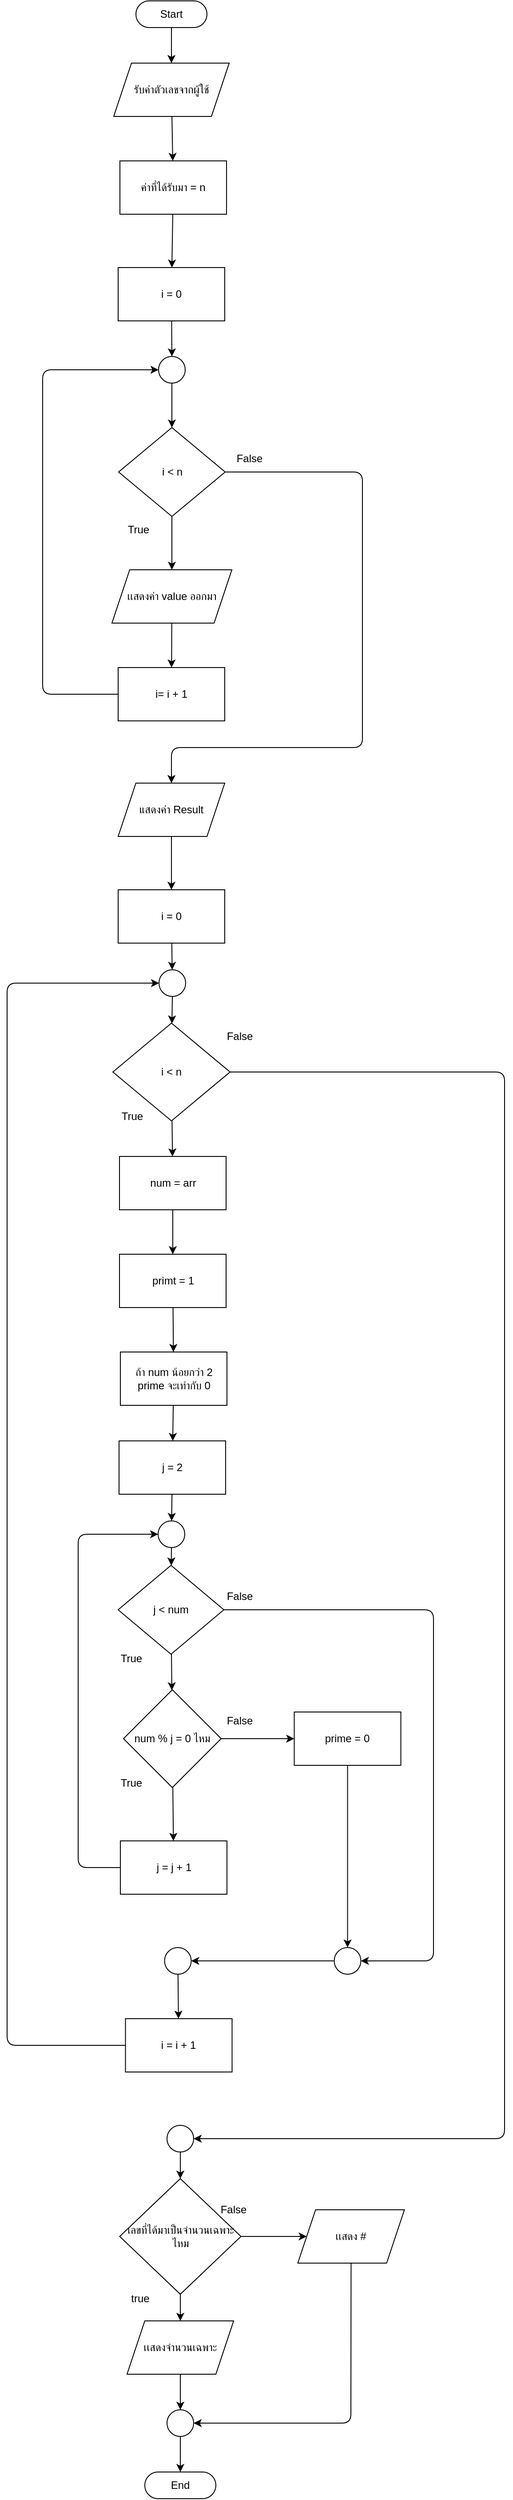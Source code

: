 <mxfile>
    <diagram id="tNrk7NHm4UgJA7SyPrZF" name="Page-1">
        <mxGraphModel dx="797" dy="587" grid="1" gridSize="10" guides="1" tooltips="1" connect="1" arrows="1" fold="1" page="1" pageScale="1" pageWidth="850" pageHeight="1100" math="0" shadow="0">
            <root>
                <mxCell id="0"/>
                <mxCell id="1" parent="0"/>
                <mxCell id="34" value="" style="edgeStyle=none;html=1;" edge="1" parent="1" source="2" target="4">
                    <mxGeometry relative="1" as="geometry"/>
                </mxCell>
                <mxCell id="2" value="Start" style="html=1;dashed=0;whiteSpace=wrap;shape=mxgraph.dfd.start" parent="1" vertex="1">
                    <mxGeometry x="385" y="10" width="80" height="30" as="geometry"/>
                </mxCell>
                <mxCell id="3" value="End" style="html=1;dashed=0;whiteSpace=wrap;shape=mxgraph.dfd.start" parent="1" vertex="1">
                    <mxGeometry x="395" y="2790" width="80" height="30" as="geometry"/>
                </mxCell>
                <mxCell id="35" value="" style="edgeStyle=none;html=1;" edge="1" parent="1" source="4" target="5">
                    <mxGeometry relative="1" as="geometry"/>
                </mxCell>
                <mxCell id="4" value="รับค่าตัวเลขจากผู้ใช้" style="shape=parallelogram;perimeter=parallelogramPerimeter;whiteSpace=wrap;html=1;fixedSize=1;" parent="1" vertex="1">
                    <mxGeometry x="360" y="80" width="130" height="60" as="geometry"/>
                </mxCell>
                <mxCell id="36" value="" style="edgeStyle=none;html=1;" edge="1" parent="1" source="5" target="6">
                    <mxGeometry relative="1" as="geometry"/>
                </mxCell>
                <mxCell id="5" value="ค่าที่ได้รับมา = n" style="rounded=0;whiteSpace=wrap;html=1;" parent="1" vertex="1">
                    <mxGeometry x="367" y="190" width="120" height="60" as="geometry"/>
                </mxCell>
                <mxCell id="40" style="edgeStyle=none;html=1;entryX=0.5;entryY=0;entryDx=0;entryDy=0;" edge="1" parent="1" source="6" target="38">
                    <mxGeometry relative="1" as="geometry"/>
                </mxCell>
                <mxCell id="6" value="i = 0" style="rounded=0;whiteSpace=wrap;html=1;" parent="1" vertex="1">
                    <mxGeometry x="365" y="310" width="120" height="60" as="geometry"/>
                </mxCell>
                <mxCell id="42" value="" style="edgeStyle=none;html=1;" edge="1" parent="1" source="7" target="10">
                    <mxGeometry relative="1" as="geometry"/>
                </mxCell>
                <mxCell id="49" style="edgeStyle=none;html=1;entryX=0.5;entryY=0;entryDx=0;entryDy=0;" edge="1" parent="1" source="7" target="11">
                    <mxGeometry relative="1" as="geometry">
                        <mxPoint x="640" y="850" as="targetPoint"/>
                        <Array as="points">
                            <mxPoint x="640" y="540"/>
                            <mxPoint x="640" y="850"/>
                            <mxPoint x="425" y="850"/>
                        </Array>
                    </mxGeometry>
                </mxCell>
                <mxCell id="7" value="i &amp;lt; n" style="rhombus;whiteSpace=wrap;html=1;" parent="1" vertex="1">
                    <mxGeometry x="365.5" y="490" width="120" height="100" as="geometry"/>
                </mxCell>
                <mxCell id="45" style="edgeStyle=none;html=1;entryX=0;entryY=0.5;entryDx=0;entryDy=0;" edge="1" parent="1" source="8" target="38">
                    <mxGeometry relative="1" as="geometry">
                        <Array as="points">
                            <mxPoint x="280" y="790"/>
                            <mxPoint x="280" y="600"/>
                            <mxPoint x="280" y="425"/>
                        </Array>
                    </mxGeometry>
                </mxCell>
                <mxCell id="8" value="i= i + 1" style="rounded=0;whiteSpace=wrap;html=1;" parent="1" vertex="1">
                    <mxGeometry x="365" y="760" width="120" height="60" as="geometry"/>
                </mxCell>
                <mxCell id="43" value="" style="edgeStyle=none;html=1;" edge="1" parent="1" source="10" target="8">
                    <mxGeometry relative="1" as="geometry"/>
                </mxCell>
                <mxCell id="10" value="&lt;span style=&quot;color: rgb(0, 0, 0);&quot;&gt;เเสดงค่า value ออกมา&lt;/span&gt;" style="shape=parallelogram;perimeter=parallelogramPerimeter;whiteSpace=wrap;html=1;fixedSize=1;" parent="1" vertex="1">
                    <mxGeometry x="358" y="650" width="135" height="60" as="geometry"/>
                </mxCell>
                <mxCell id="52" value="" style="edgeStyle=none;html=1;" edge="1" parent="1" source="11" target="12">
                    <mxGeometry relative="1" as="geometry"/>
                </mxCell>
                <mxCell id="11" value="แสดงค่า Result" style="shape=parallelogram;perimeter=parallelogramPerimeter;whiteSpace=wrap;html=1;fixedSize=1;" parent="1" vertex="1">
                    <mxGeometry x="365" y="890" width="120" height="60" as="geometry"/>
                </mxCell>
                <mxCell id="89" value="" style="edgeStyle=none;html=1;" edge="1" parent="1" source="12" target="54">
                    <mxGeometry relative="1" as="geometry"/>
                </mxCell>
                <mxCell id="12" value="i = 0" style="rounded=0;whiteSpace=wrap;html=1;" parent="1" vertex="1">
                    <mxGeometry x="365" y="1010" width="120" height="60" as="geometry"/>
                </mxCell>
                <mxCell id="91" value="" style="edgeStyle=none;html=1;" edge="1" parent="1" source="13" target="16">
                    <mxGeometry relative="1" as="geometry"/>
                </mxCell>
                <mxCell id="96" style="edgeStyle=none;html=1;entryX=1;entryY=0.5;entryDx=0;entryDy=0;" edge="1" parent="1" source="13" target="97">
                    <mxGeometry relative="1" as="geometry">
                        <mxPoint x="800" y="2370" as="targetPoint"/>
                        <Array as="points">
                            <mxPoint x="800" y="1215"/>
                            <mxPoint x="800" y="2415"/>
                        </Array>
                    </mxGeometry>
                </mxCell>
                <mxCell id="13" value="i &amp;lt; n" style="rhombus;whiteSpace=wrap;html=1;" parent="1" vertex="1">
                    <mxGeometry x="359" y="1160" width="132" height="110" as="geometry"/>
                </mxCell>
                <mxCell id="93" style="edgeStyle=none;html=1;entryX=0;entryY=0.5;entryDx=0;entryDy=0;" edge="1" parent="1" source="15" target="54">
                    <mxGeometry relative="1" as="geometry">
                        <mxPoint x="240" y="1120" as="targetPoint"/>
                        <Array as="points">
                            <mxPoint x="240" y="2310"/>
                            <mxPoint x="240" y="1115"/>
                        </Array>
                    </mxGeometry>
                </mxCell>
                <mxCell id="15" value="i = i + 1" style="rounded=0;whiteSpace=wrap;html=1;" parent="1" vertex="1">
                    <mxGeometry x="373.25" y="2280" width="120" height="60" as="geometry"/>
                </mxCell>
                <mxCell id="58" value="" style="edgeStyle=none;html=1;" edge="1" parent="1" source="16" target="17">
                    <mxGeometry relative="1" as="geometry"/>
                </mxCell>
                <mxCell id="16" value="num = arr" style="rounded=0;whiteSpace=wrap;html=1;" parent="1" vertex="1">
                    <mxGeometry x="366.5" y="1310" width="120" height="60" as="geometry"/>
                </mxCell>
                <mxCell id="59" value="" style="edgeStyle=none;html=1;" edge="1" parent="1" source="17" target="24">
                    <mxGeometry relative="1" as="geometry"/>
                </mxCell>
                <mxCell id="17" value="primt = 1" style="rounded=0;whiteSpace=wrap;html=1;" parent="1" vertex="1">
                    <mxGeometry x="366.5" y="1420" width="120" height="60" as="geometry"/>
                </mxCell>
                <mxCell id="75" value="" style="edgeStyle=none;html=1;" edge="1" parent="1" source="18" target="73">
                    <mxGeometry relative="1" as="geometry"/>
                </mxCell>
                <mxCell id="18" value="j = 2" style="rounded=0;whiteSpace=wrap;html=1;" parent="1" vertex="1">
                    <mxGeometry x="366" y="1630" width="120" height="60" as="geometry"/>
                </mxCell>
                <mxCell id="74" style="edgeStyle=none;html=1;entryX=0;entryY=0.5;entryDx=0;entryDy=0;" edge="1" parent="1" source="19" target="73">
                    <mxGeometry relative="1" as="geometry">
                        <Array as="points">
                            <mxPoint x="320" y="2110"/>
                            <mxPoint x="320" y="1910"/>
                            <mxPoint x="320" y="1735"/>
                        </Array>
                    </mxGeometry>
                </mxCell>
                <mxCell id="19" value="j = j + 1" style="rounded=0;whiteSpace=wrap;html=1;" parent="1" vertex="1">
                    <mxGeometry x="367.5" y="2080" width="120" height="60" as="geometry"/>
                </mxCell>
                <mxCell id="63" value="" style="edgeStyle=none;html=1;" edge="1" parent="1" source="21" target="22">
                    <mxGeometry relative="1" as="geometry"/>
                </mxCell>
                <mxCell id="70" style="edgeStyle=none;html=1;entryX=1;entryY=0.5;entryDx=0;entryDy=0;" edge="1" parent="1" source="21" target="69">
                    <mxGeometry relative="1" as="geometry">
                        <Array as="points">
                            <mxPoint x="720" y="1820"/>
                            <mxPoint x="720" y="2215"/>
                        </Array>
                    </mxGeometry>
                </mxCell>
                <mxCell id="21" value="j &amp;lt; num" style="rhombus;whiteSpace=wrap;html=1;" parent="1" vertex="1">
                    <mxGeometry x="365" y="1770" width="119" height="100" as="geometry"/>
                </mxCell>
                <mxCell id="66" value="" style="edgeStyle=none;html=1;" edge="1" parent="1" source="22" target="26">
                    <mxGeometry relative="1" as="geometry"/>
                </mxCell>
                <mxCell id="67" value="" style="edgeStyle=none;html=1;" edge="1" parent="1" source="22" target="19">
                    <mxGeometry relative="1" as="geometry"/>
                </mxCell>
                <mxCell id="22" value="&lt;span style=&quot;color: rgb(0, 0, 0);&quot;&gt;num % j = 0 ไหม&lt;/span&gt;" style="rhombus;whiteSpace=wrap;html=1;" parent="1" vertex="1">
                    <mxGeometry x="371" y="1910" width="110" height="110" as="geometry"/>
                </mxCell>
                <mxCell id="61" value="" style="edgeStyle=none;html=1;" edge="1" parent="1" source="24" target="18">
                    <mxGeometry relative="1" as="geometry"/>
                </mxCell>
                <mxCell id="24" value="ถ้า num น้อยกว่า 2 prime จะเท่ากับ 0" style="rounded=0;whiteSpace=wrap;html=1;" vertex="1" parent="1">
                    <mxGeometry x="367.5" y="1530" width="120" height="60" as="geometry"/>
                </mxCell>
                <mxCell id="71" style="edgeStyle=none;html=1;entryX=0.5;entryY=0;entryDx=0;entryDy=0;" edge="1" parent="1" source="26" target="69">
                    <mxGeometry relative="1" as="geometry"/>
                </mxCell>
                <mxCell id="26" value="prime = 0" style="rounded=0;whiteSpace=wrap;html=1;" vertex="1" parent="1">
                    <mxGeometry x="563.25" y="1935" width="120" height="60" as="geometry"/>
                </mxCell>
                <mxCell id="78" value="" style="edgeStyle=none;html=1;" edge="1" parent="1" source="29" target="31">
                    <mxGeometry relative="1" as="geometry"/>
                </mxCell>
                <mxCell id="79" value="" style="edgeStyle=none;html=1;" edge="1" parent="1" source="29" target="30">
                    <mxGeometry relative="1" as="geometry"/>
                </mxCell>
                <mxCell id="29" value="เลขที่ได้มาเป็นจำนวนเฉพาะไหม" style="rhombus;whiteSpace=wrap;html=1;" vertex="1" parent="1">
                    <mxGeometry x="366.75" y="2460" width="136.5" height="130" as="geometry"/>
                </mxCell>
                <mxCell id="33" value="" style="edgeStyle=none;html=1;" edge="1" parent="1" source="30" target="32">
                    <mxGeometry relative="1" as="geometry"/>
                </mxCell>
                <mxCell id="30" value="เเสดงจำนวนเฉพาะ" style="shape=parallelogram;perimeter=parallelogramPerimeter;whiteSpace=wrap;html=1;fixedSize=1;" vertex="1" parent="1">
                    <mxGeometry x="375" y="2620" width="120" height="60" as="geometry"/>
                </mxCell>
                <mxCell id="80" style="edgeStyle=none;html=1;entryX=1;entryY=0.5;entryDx=0;entryDy=0;" edge="1" parent="1" source="31" target="32">
                    <mxGeometry relative="1" as="geometry">
                        <Array as="points">
                            <mxPoint x="627" y="2735"/>
                        </Array>
                    </mxGeometry>
                </mxCell>
                <mxCell id="31" value="เเสดง #" style="shape=parallelogram;perimeter=parallelogramPerimeter;whiteSpace=wrap;html=1;fixedSize=1;" vertex="1" parent="1">
                    <mxGeometry x="567.25" y="2495" width="120" height="60" as="geometry"/>
                </mxCell>
                <mxCell id="81" value="" style="edgeStyle=none;html=1;" edge="1" parent="1" source="32" target="3">
                    <mxGeometry relative="1" as="geometry"/>
                </mxCell>
                <mxCell id="32" value="" style="ellipse;whiteSpace=wrap;html=1;aspect=fixed;" vertex="1" parent="1">
                    <mxGeometry x="420" y="2720" width="30" height="30" as="geometry"/>
                </mxCell>
                <mxCell id="41" value="" style="edgeStyle=none;html=1;" edge="1" parent="1" source="38" target="7">
                    <mxGeometry relative="1" as="geometry"/>
                </mxCell>
                <mxCell id="38" value="" style="ellipse;whiteSpace=wrap;html=1;aspect=fixed;" vertex="1" parent="1">
                    <mxGeometry x="410.5" y="410" width="30" height="30" as="geometry"/>
                </mxCell>
                <mxCell id="50" value="True" style="text;html=1;align=center;verticalAlign=middle;whiteSpace=wrap;rounded=0;" vertex="1" parent="1">
                    <mxGeometry x="358" y="590" width="60" height="30" as="geometry"/>
                </mxCell>
                <mxCell id="51" value="False" style="text;html=1;align=center;verticalAlign=middle;whiteSpace=wrap;rounded=0;" vertex="1" parent="1">
                    <mxGeometry x="483" y="510" width="60" height="30" as="geometry"/>
                </mxCell>
                <mxCell id="90" value="" style="edgeStyle=none;html=1;" edge="1" parent="1" source="54" target="13">
                    <mxGeometry relative="1" as="geometry"/>
                </mxCell>
                <mxCell id="54" value="" style="ellipse;whiteSpace=wrap;html=1;aspect=fixed;" vertex="1" parent="1">
                    <mxGeometry x="411" y="1100" width="30" height="30" as="geometry"/>
                </mxCell>
                <mxCell id="92" value="" style="edgeStyle=none;html=1;" edge="1" parent="1" source="65" target="15">
                    <mxGeometry relative="1" as="geometry"/>
                </mxCell>
                <mxCell id="65" value="" style="ellipse;whiteSpace=wrap;html=1;aspect=fixed;" vertex="1" parent="1">
                    <mxGeometry x="417.25" y="2200" width="30" height="30" as="geometry"/>
                </mxCell>
                <mxCell id="72" style="edgeStyle=none;html=1;entryX=1;entryY=0.5;entryDx=0;entryDy=0;" edge="1" parent="1" source="69" target="65">
                    <mxGeometry relative="1" as="geometry"/>
                </mxCell>
                <mxCell id="69" value="" style="ellipse;whiteSpace=wrap;html=1;aspect=fixed;" vertex="1" parent="1">
                    <mxGeometry x="608.25" y="2200" width="30" height="30" as="geometry"/>
                </mxCell>
                <mxCell id="76" value="" style="edgeStyle=none;html=1;" edge="1" parent="1" source="73" target="21">
                    <mxGeometry relative="1" as="geometry"/>
                </mxCell>
                <mxCell id="73" value="" style="ellipse;whiteSpace=wrap;html=1;aspect=fixed;" vertex="1" parent="1">
                    <mxGeometry x="410" y="1720" width="30" height="30" as="geometry"/>
                </mxCell>
                <mxCell id="82" value="true" style="text;html=1;align=center;verticalAlign=middle;whiteSpace=wrap;rounded=0;" vertex="1" parent="1">
                    <mxGeometry x="360" y="2580" width="60" height="30" as="geometry"/>
                </mxCell>
                <mxCell id="83" value="False" style="text;html=1;align=center;verticalAlign=middle;whiteSpace=wrap;rounded=0;" vertex="1" parent="1">
                    <mxGeometry x="465" y="2480" width="60" height="30" as="geometry"/>
                </mxCell>
                <mxCell id="84" value="True" style="text;html=1;align=center;verticalAlign=middle;whiteSpace=wrap;rounded=0;" vertex="1" parent="1">
                    <mxGeometry x="350" y="2000" width="60" height="30" as="geometry"/>
                </mxCell>
                <mxCell id="85" value="False" style="text;html=1;align=center;verticalAlign=middle;whiteSpace=wrap;rounded=0;" vertex="1" parent="1">
                    <mxGeometry x="472.25" y="1930" width="60" height="30" as="geometry"/>
                </mxCell>
                <mxCell id="86" value="True" style="text;html=1;align=center;verticalAlign=middle;whiteSpace=wrap;rounded=0;" vertex="1" parent="1">
                    <mxGeometry x="350" y="1860" width="60" height="30" as="geometry"/>
                </mxCell>
                <mxCell id="87" value="False" style="text;html=1;align=center;verticalAlign=middle;whiteSpace=wrap;rounded=0;" vertex="1" parent="1">
                    <mxGeometry x="472" y="1790" width="60" height="30" as="geometry"/>
                </mxCell>
                <mxCell id="94" value="True" style="text;html=1;align=center;verticalAlign=middle;whiteSpace=wrap;rounded=0;" vertex="1" parent="1">
                    <mxGeometry x="351" y="1250" width="60" height="30" as="geometry"/>
                </mxCell>
                <mxCell id="95" value="False" style="text;html=1;align=center;verticalAlign=middle;whiteSpace=wrap;rounded=0;" vertex="1" parent="1">
                    <mxGeometry x="472" y="1160" width="60" height="30" as="geometry"/>
                </mxCell>
                <mxCell id="100" style="edgeStyle=none;html=1;entryX=0.5;entryY=0;entryDx=0;entryDy=0;" edge="1" parent="1" source="97" target="29">
                    <mxGeometry relative="1" as="geometry"/>
                </mxCell>
                <mxCell id="97" value="" style="ellipse;whiteSpace=wrap;html=1;aspect=fixed;" vertex="1" parent="1">
                    <mxGeometry x="420" y="2400" width="30" height="30" as="geometry"/>
                </mxCell>
            </root>
        </mxGraphModel>
    </diagram>
</mxfile>